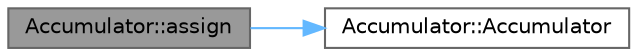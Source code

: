 digraph "Accumulator::assign"
{
 // LATEX_PDF_SIZE
  bgcolor="transparent";
  edge [fontname=Helvetica,fontsize=10,labelfontname=Helvetica,labelfontsize=10];
  node [fontname=Helvetica,fontsize=10,shape=box,height=0.2,width=0.4];
  rankdir="LR";
  Node1 [id="Node000001",label="Accumulator::assign",height=0.2,width=0.4,color="gray40", fillcolor="grey60", style="filled", fontcolor="black",tooltip=" "];
  Node1 -> Node2 [id="edge2_Node000001_Node000002",color="steelblue1",style="solid",tooltip=" "];
  Node2 [id="Node000002",label="Accumulator::Accumulator",height=0.2,width=0.4,color="grey40", fillcolor="white", style="filled",URL="$class_accumulator.html#a3fa2cd5634da6f08baeaac2a51ca8167",tooltip=" "];
}
